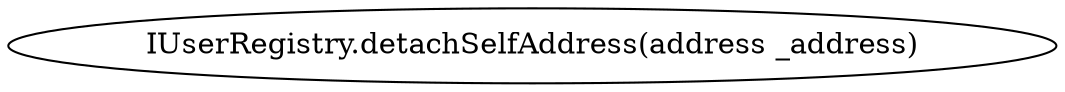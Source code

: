 digraph "" {
	graph [bb="0,0,423.19,36"];
	node [label="\N"];
	"IUserRegistry.detachSelfAddress(address _address)"	 [height=0.5,
		pos="211.6,18",
		width=5.8777];
}
digraph "" {
	graph [bb="0,0,423.19,36"];
	node [label="\N"];
	"IUserRegistry.detachSelfAddress(address _address)"	 [height=0.5,
		pos="211.6,18",
		width=5.8777];
}
digraph "" {
	graph [bb="0,0,423.19,36"];
	node [label="\N"];
	"IUserRegistry.detachSelfAddress(address _address)"	 [height=0.5,
		pos="211.6,18",
		width=5.8777];
}
digraph "" {
	graph [bb="0,0,423.19,36"];
	node [label="\N"];
	"IUserRegistry.detachSelfAddress(address _address)"	 [height=0.5,
		pos="211.6,18",
		width=5.8777];
}
digraph "" {
	graph [bb="0,0,423.19,36"];
	node [label="\N"];
	"IUserRegistry.detachSelfAddress(address _address)"	 [height=0.5,
		pos="211.6,18",
		width=5.8777];
}
